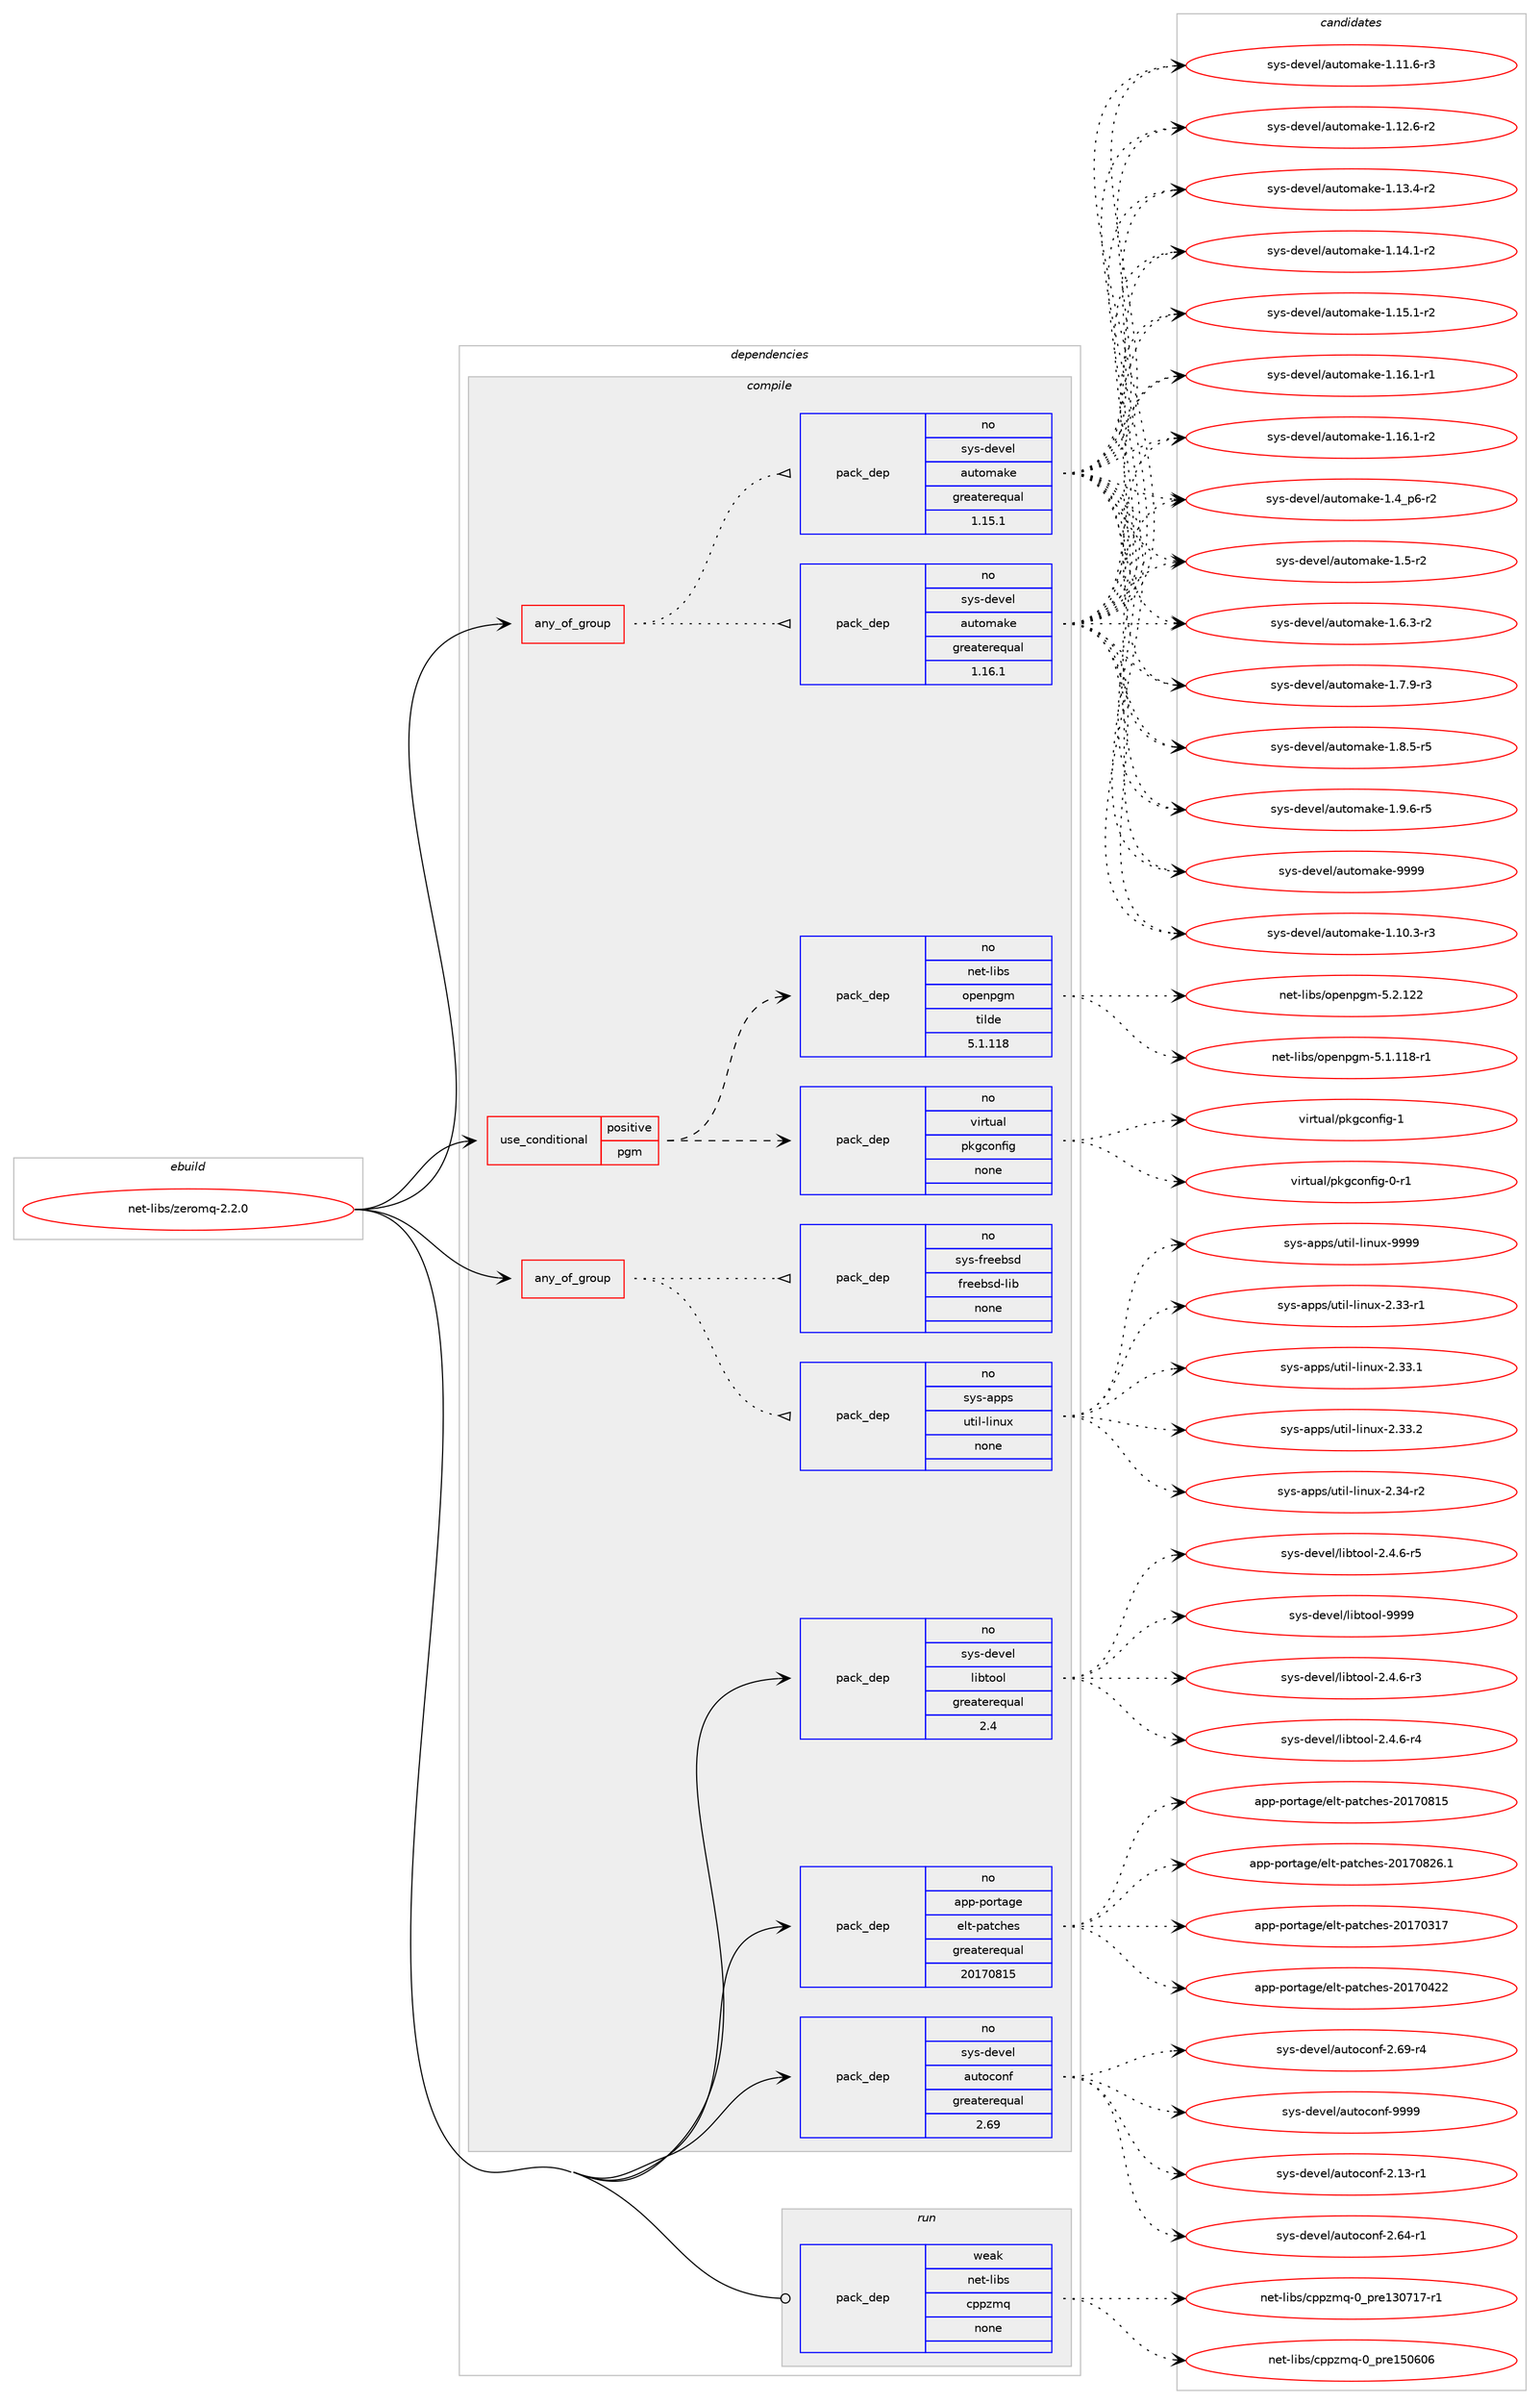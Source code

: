 digraph prolog {

# *************
# Graph options
# *************

newrank=true;
concentrate=true;
compound=true;
graph [rankdir=LR,fontname=Helvetica,fontsize=10,ranksep=1.5];#, ranksep=2.5, nodesep=0.2];
edge  [arrowhead=vee];
node  [fontname=Helvetica,fontsize=10];

# **********
# The ebuild
# **********

subgraph cluster_leftcol {
color=gray;
rank=same;
label=<<i>ebuild</i>>;
id [label="net-libs/zeromq-2.2.0", color=red, width=4, href="../net-libs/zeromq-2.2.0.svg"];
}

# ****************
# The dependencies
# ****************

subgraph cluster_midcol {
color=gray;
label=<<i>dependencies</i>>;
subgraph cluster_compile {
fillcolor="#eeeeee";
style=filled;
label=<<i>compile</i>>;
subgraph any14088 {
dependency829231 [label=<<TABLE BORDER="0" CELLBORDER="1" CELLSPACING="0" CELLPADDING="4"><TR><TD CELLPADDING="10">any_of_group</TD></TR></TABLE>>, shape=none, color=red];subgraph pack612512 {
dependency829232 [label=<<TABLE BORDER="0" CELLBORDER="1" CELLSPACING="0" CELLPADDING="4" WIDTH="220"><TR><TD ROWSPAN="6" CELLPADDING="30">pack_dep</TD></TR><TR><TD WIDTH="110">no</TD></TR><TR><TD>sys-apps</TD></TR><TR><TD>util-linux</TD></TR><TR><TD>none</TD></TR><TR><TD></TD></TR></TABLE>>, shape=none, color=blue];
}
dependency829231:e -> dependency829232:w [weight=20,style="dotted",arrowhead="oinv"];
subgraph pack612513 {
dependency829233 [label=<<TABLE BORDER="0" CELLBORDER="1" CELLSPACING="0" CELLPADDING="4" WIDTH="220"><TR><TD ROWSPAN="6" CELLPADDING="30">pack_dep</TD></TR><TR><TD WIDTH="110">no</TD></TR><TR><TD>sys-freebsd</TD></TR><TR><TD>freebsd-lib</TD></TR><TR><TD>none</TD></TR><TR><TD></TD></TR></TABLE>>, shape=none, color=blue];
}
dependency829231:e -> dependency829233:w [weight=20,style="dotted",arrowhead="oinv"];
}
id:e -> dependency829231:w [weight=20,style="solid",arrowhead="vee"];
subgraph any14089 {
dependency829234 [label=<<TABLE BORDER="0" CELLBORDER="1" CELLSPACING="0" CELLPADDING="4"><TR><TD CELLPADDING="10">any_of_group</TD></TR></TABLE>>, shape=none, color=red];subgraph pack612514 {
dependency829235 [label=<<TABLE BORDER="0" CELLBORDER="1" CELLSPACING="0" CELLPADDING="4" WIDTH="220"><TR><TD ROWSPAN="6" CELLPADDING="30">pack_dep</TD></TR><TR><TD WIDTH="110">no</TD></TR><TR><TD>sys-devel</TD></TR><TR><TD>automake</TD></TR><TR><TD>greaterequal</TD></TR><TR><TD>1.16.1</TD></TR></TABLE>>, shape=none, color=blue];
}
dependency829234:e -> dependency829235:w [weight=20,style="dotted",arrowhead="oinv"];
subgraph pack612515 {
dependency829236 [label=<<TABLE BORDER="0" CELLBORDER="1" CELLSPACING="0" CELLPADDING="4" WIDTH="220"><TR><TD ROWSPAN="6" CELLPADDING="30">pack_dep</TD></TR><TR><TD WIDTH="110">no</TD></TR><TR><TD>sys-devel</TD></TR><TR><TD>automake</TD></TR><TR><TD>greaterequal</TD></TR><TR><TD>1.15.1</TD></TR></TABLE>>, shape=none, color=blue];
}
dependency829234:e -> dependency829236:w [weight=20,style="dotted",arrowhead="oinv"];
}
id:e -> dependency829234:w [weight=20,style="solid",arrowhead="vee"];
subgraph cond202174 {
dependency829237 [label=<<TABLE BORDER="0" CELLBORDER="1" CELLSPACING="0" CELLPADDING="4"><TR><TD ROWSPAN="3" CELLPADDING="10">use_conditional</TD></TR><TR><TD>positive</TD></TR><TR><TD>pgm</TD></TR></TABLE>>, shape=none, color=red];
subgraph pack612516 {
dependency829238 [label=<<TABLE BORDER="0" CELLBORDER="1" CELLSPACING="0" CELLPADDING="4" WIDTH="220"><TR><TD ROWSPAN="6" CELLPADDING="30">pack_dep</TD></TR><TR><TD WIDTH="110">no</TD></TR><TR><TD>virtual</TD></TR><TR><TD>pkgconfig</TD></TR><TR><TD>none</TD></TR><TR><TD></TD></TR></TABLE>>, shape=none, color=blue];
}
dependency829237:e -> dependency829238:w [weight=20,style="dashed",arrowhead="vee"];
subgraph pack612517 {
dependency829239 [label=<<TABLE BORDER="0" CELLBORDER="1" CELLSPACING="0" CELLPADDING="4" WIDTH="220"><TR><TD ROWSPAN="6" CELLPADDING="30">pack_dep</TD></TR><TR><TD WIDTH="110">no</TD></TR><TR><TD>net-libs</TD></TR><TR><TD>openpgm</TD></TR><TR><TD>tilde</TD></TR><TR><TD>5.1.118</TD></TR></TABLE>>, shape=none, color=blue];
}
dependency829237:e -> dependency829239:w [weight=20,style="dashed",arrowhead="vee"];
}
id:e -> dependency829237:w [weight=20,style="solid",arrowhead="vee"];
subgraph pack612518 {
dependency829240 [label=<<TABLE BORDER="0" CELLBORDER="1" CELLSPACING="0" CELLPADDING="4" WIDTH="220"><TR><TD ROWSPAN="6" CELLPADDING="30">pack_dep</TD></TR><TR><TD WIDTH="110">no</TD></TR><TR><TD>app-portage</TD></TR><TR><TD>elt-patches</TD></TR><TR><TD>greaterequal</TD></TR><TR><TD>20170815</TD></TR></TABLE>>, shape=none, color=blue];
}
id:e -> dependency829240:w [weight=20,style="solid",arrowhead="vee"];
subgraph pack612519 {
dependency829241 [label=<<TABLE BORDER="0" CELLBORDER="1" CELLSPACING="0" CELLPADDING="4" WIDTH="220"><TR><TD ROWSPAN="6" CELLPADDING="30">pack_dep</TD></TR><TR><TD WIDTH="110">no</TD></TR><TR><TD>sys-devel</TD></TR><TR><TD>autoconf</TD></TR><TR><TD>greaterequal</TD></TR><TR><TD>2.69</TD></TR></TABLE>>, shape=none, color=blue];
}
id:e -> dependency829241:w [weight=20,style="solid",arrowhead="vee"];
subgraph pack612520 {
dependency829242 [label=<<TABLE BORDER="0" CELLBORDER="1" CELLSPACING="0" CELLPADDING="4" WIDTH="220"><TR><TD ROWSPAN="6" CELLPADDING="30">pack_dep</TD></TR><TR><TD WIDTH="110">no</TD></TR><TR><TD>sys-devel</TD></TR><TR><TD>libtool</TD></TR><TR><TD>greaterequal</TD></TR><TR><TD>2.4</TD></TR></TABLE>>, shape=none, color=blue];
}
id:e -> dependency829242:w [weight=20,style="solid",arrowhead="vee"];
}
subgraph cluster_compileandrun {
fillcolor="#eeeeee";
style=filled;
label=<<i>compile and run</i>>;
}
subgraph cluster_run {
fillcolor="#eeeeee";
style=filled;
label=<<i>run</i>>;
subgraph pack612521 {
dependency829243 [label=<<TABLE BORDER="0" CELLBORDER="1" CELLSPACING="0" CELLPADDING="4" WIDTH="220"><TR><TD ROWSPAN="6" CELLPADDING="30">pack_dep</TD></TR><TR><TD WIDTH="110">weak</TD></TR><TR><TD>net-libs</TD></TR><TR><TD>cppzmq</TD></TR><TR><TD>none</TD></TR><TR><TD></TD></TR></TABLE>>, shape=none, color=blue];
}
id:e -> dependency829243:w [weight=20,style="solid",arrowhead="odot"];
}
}

# **************
# The candidates
# **************

subgraph cluster_choices {
rank=same;
color=gray;
label=<<i>candidates</i>>;

subgraph choice612512 {
color=black;
nodesep=1;
choice1151211154597112112115471171161051084510810511011712045504651514511449 [label="sys-apps/util-linux-2.33-r1", color=red, width=4,href="../sys-apps/util-linux-2.33-r1.svg"];
choice1151211154597112112115471171161051084510810511011712045504651514649 [label="sys-apps/util-linux-2.33.1", color=red, width=4,href="../sys-apps/util-linux-2.33.1.svg"];
choice1151211154597112112115471171161051084510810511011712045504651514650 [label="sys-apps/util-linux-2.33.2", color=red, width=4,href="../sys-apps/util-linux-2.33.2.svg"];
choice1151211154597112112115471171161051084510810511011712045504651524511450 [label="sys-apps/util-linux-2.34-r2", color=red, width=4,href="../sys-apps/util-linux-2.34-r2.svg"];
choice115121115459711211211547117116105108451081051101171204557575757 [label="sys-apps/util-linux-9999", color=red, width=4,href="../sys-apps/util-linux-9999.svg"];
dependency829232:e -> choice1151211154597112112115471171161051084510810511011712045504651514511449:w [style=dotted,weight="100"];
dependency829232:e -> choice1151211154597112112115471171161051084510810511011712045504651514649:w [style=dotted,weight="100"];
dependency829232:e -> choice1151211154597112112115471171161051084510810511011712045504651514650:w [style=dotted,weight="100"];
dependency829232:e -> choice1151211154597112112115471171161051084510810511011712045504651524511450:w [style=dotted,weight="100"];
dependency829232:e -> choice115121115459711211211547117116105108451081051101171204557575757:w [style=dotted,weight="100"];
}
subgraph choice612513 {
color=black;
nodesep=1;
}
subgraph choice612514 {
color=black;
nodesep=1;
choice11512111545100101118101108479711711611110997107101454946494846514511451 [label="sys-devel/automake-1.10.3-r3", color=red, width=4,href="../sys-devel/automake-1.10.3-r3.svg"];
choice11512111545100101118101108479711711611110997107101454946494946544511451 [label="sys-devel/automake-1.11.6-r3", color=red, width=4,href="../sys-devel/automake-1.11.6-r3.svg"];
choice11512111545100101118101108479711711611110997107101454946495046544511450 [label="sys-devel/automake-1.12.6-r2", color=red, width=4,href="../sys-devel/automake-1.12.6-r2.svg"];
choice11512111545100101118101108479711711611110997107101454946495146524511450 [label="sys-devel/automake-1.13.4-r2", color=red, width=4,href="../sys-devel/automake-1.13.4-r2.svg"];
choice11512111545100101118101108479711711611110997107101454946495246494511450 [label="sys-devel/automake-1.14.1-r2", color=red, width=4,href="../sys-devel/automake-1.14.1-r2.svg"];
choice11512111545100101118101108479711711611110997107101454946495346494511450 [label="sys-devel/automake-1.15.1-r2", color=red, width=4,href="../sys-devel/automake-1.15.1-r2.svg"];
choice11512111545100101118101108479711711611110997107101454946495446494511449 [label="sys-devel/automake-1.16.1-r1", color=red, width=4,href="../sys-devel/automake-1.16.1-r1.svg"];
choice11512111545100101118101108479711711611110997107101454946495446494511450 [label="sys-devel/automake-1.16.1-r2", color=red, width=4,href="../sys-devel/automake-1.16.1-r2.svg"];
choice115121115451001011181011084797117116111109971071014549465295112544511450 [label="sys-devel/automake-1.4_p6-r2", color=red, width=4,href="../sys-devel/automake-1.4_p6-r2.svg"];
choice11512111545100101118101108479711711611110997107101454946534511450 [label="sys-devel/automake-1.5-r2", color=red, width=4,href="../sys-devel/automake-1.5-r2.svg"];
choice115121115451001011181011084797117116111109971071014549465446514511450 [label="sys-devel/automake-1.6.3-r2", color=red, width=4,href="../sys-devel/automake-1.6.3-r2.svg"];
choice115121115451001011181011084797117116111109971071014549465546574511451 [label="sys-devel/automake-1.7.9-r3", color=red, width=4,href="../sys-devel/automake-1.7.9-r3.svg"];
choice115121115451001011181011084797117116111109971071014549465646534511453 [label="sys-devel/automake-1.8.5-r5", color=red, width=4,href="../sys-devel/automake-1.8.5-r5.svg"];
choice115121115451001011181011084797117116111109971071014549465746544511453 [label="sys-devel/automake-1.9.6-r5", color=red, width=4,href="../sys-devel/automake-1.9.6-r5.svg"];
choice115121115451001011181011084797117116111109971071014557575757 [label="sys-devel/automake-9999", color=red, width=4,href="../sys-devel/automake-9999.svg"];
dependency829235:e -> choice11512111545100101118101108479711711611110997107101454946494846514511451:w [style=dotted,weight="100"];
dependency829235:e -> choice11512111545100101118101108479711711611110997107101454946494946544511451:w [style=dotted,weight="100"];
dependency829235:e -> choice11512111545100101118101108479711711611110997107101454946495046544511450:w [style=dotted,weight="100"];
dependency829235:e -> choice11512111545100101118101108479711711611110997107101454946495146524511450:w [style=dotted,weight="100"];
dependency829235:e -> choice11512111545100101118101108479711711611110997107101454946495246494511450:w [style=dotted,weight="100"];
dependency829235:e -> choice11512111545100101118101108479711711611110997107101454946495346494511450:w [style=dotted,weight="100"];
dependency829235:e -> choice11512111545100101118101108479711711611110997107101454946495446494511449:w [style=dotted,weight="100"];
dependency829235:e -> choice11512111545100101118101108479711711611110997107101454946495446494511450:w [style=dotted,weight="100"];
dependency829235:e -> choice115121115451001011181011084797117116111109971071014549465295112544511450:w [style=dotted,weight="100"];
dependency829235:e -> choice11512111545100101118101108479711711611110997107101454946534511450:w [style=dotted,weight="100"];
dependency829235:e -> choice115121115451001011181011084797117116111109971071014549465446514511450:w [style=dotted,weight="100"];
dependency829235:e -> choice115121115451001011181011084797117116111109971071014549465546574511451:w [style=dotted,weight="100"];
dependency829235:e -> choice115121115451001011181011084797117116111109971071014549465646534511453:w [style=dotted,weight="100"];
dependency829235:e -> choice115121115451001011181011084797117116111109971071014549465746544511453:w [style=dotted,weight="100"];
dependency829235:e -> choice115121115451001011181011084797117116111109971071014557575757:w [style=dotted,weight="100"];
}
subgraph choice612515 {
color=black;
nodesep=1;
choice11512111545100101118101108479711711611110997107101454946494846514511451 [label="sys-devel/automake-1.10.3-r3", color=red, width=4,href="../sys-devel/automake-1.10.3-r3.svg"];
choice11512111545100101118101108479711711611110997107101454946494946544511451 [label="sys-devel/automake-1.11.6-r3", color=red, width=4,href="../sys-devel/automake-1.11.6-r3.svg"];
choice11512111545100101118101108479711711611110997107101454946495046544511450 [label="sys-devel/automake-1.12.6-r2", color=red, width=4,href="../sys-devel/automake-1.12.6-r2.svg"];
choice11512111545100101118101108479711711611110997107101454946495146524511450 [label="sys-devel/automake-1.13.4-r2", color=red, width=4,href="../sys-devel/automake-1.13.4-r2.svg"];
choice11512111545100101118101108479711711611110997107101454946495246494511450 [label="sys-devel/automake-1.14.1-r2", color=red, width=4,href="../sys-devel/automake-1.14.1-r2.svg"];
choice11512111545100101118101108479711711611110997107101454946495346494511450 [label="sys-devel/automake-1.15.1-r2", color=red, width=4,href="../sys-devel/automake-1.15.1-r2.svg"];
choice11512111545100101118101108479711711611110997107101454946495446494511449 [label="sys-devel/automake-1.16.1-r1", color=red, width=4,href="../sys-devel/automake-1.16.1-r1.svg"];
choice11512111545100101118101108479711711611110997107101454946495446494511450 [label="sys-devel/automake-1.16.1-r2", color=red, width=4,href="../sys-devel/automake-1.16.1-r2.svg"];
choice115121115451001011181011084797117116111109971071014549465295112544511450 [label="sys-devel/automake-1.4_p6-r2", color=red, width=4,href="../sys-devel/automake-1.4_p6-r2.svg"];
choice11512111545100101118101108479711711611110997107101454946534511450 [label="sys-devel/automake-1.5-r2", color=red, width=4,href="../sys-devel/automake-1.5-r2.svg"];
choice115121115451001011181011084797117116111109971071014549465446514511450 [label="sys-devel/automake-1.6.3-r2", color=red, width=4,href="../sys-devel/automake-1.6.3-r2.svg"];
choice115121115451001011181011084797117116111109971071014549465546574511451 [label="sys-devel/automake-1.7.9-r3", color=red, width=4,href="../sys-devel/automake-1.7.9-r3.svg"];
choice115121115451001011181011084797117116111109971071014549465646534511453 [label="sys-devel/automake-1.8.5-r5", color=red, width=4,href="../sys-devel/automake-1.8.5-r5.svg"];
choice115121115451001011181011084797117116111109971071014549465746544511453 [label="sys-devel/automake-1.9.6-r5", color=red, width=4,href="../sys-devel/automake-1.9.6-r5.svg"];
choice115121115451001011181011084797117116111109971071014557575757 [label="sys-devel/automake-9999", color=red, width=4,href="../sys-devel/automake-9999.svg"];
dependency829236:e -> choice11512111545100101118101108479711711611110997107101454946494846514511451:w [style=dotted,weight="100"];
dependency829236:e -> choice11512111545100101118101108479711711611110997107101454946494946544511451:w [style=dotted,weight="100"];
dependency829236:e -> choice11512111545100101118101108479711711611110997107101454946495046544511450:w [style=dotted,weight="100"];
dependency829236:e -> choice11512111545100101118101108479711711611110997107101454946495146524511450:w [style=dotted,weight="100"];
dependency829236:e -> choice11512111545100101118101108479711711611110997107101454946495246494511450:w [style=dotted,weight="100"];
dependency829236:e -> choice11512111545100101118101108479711711611110997107101454946495346494511450:w [style=dotted,weight="100"];
dependency829236:e -> choice11512111545100101118101108479711711611110997107101454946495446494511449:w [style=dotted,weight="100"];
dependency829236:e -> choice11512111545100101118101108479711711611110997107101454946495446494511450:w [style=dotted,weight="100"];
dependency829236:e -> choice115121115451001011181011084797117116111109971071014549465295112544511450:w [style=dotted,weight="100"];
dependency829236:e -> choice11512111545100101118101108479711711611110997107101454946534511450:w [style=dotted,weight="100"];
dependency829236:e -> choice115121115451001011181011084797117116111109971071014549465446514511450:w [style=dotted,weight="100"];
dependency829236:e -> choice115121115451001011181011084797117116111109971071014549465546574511451:w [style=dotted,weight="100"];
dependency829236:e -> choice115121115451001011181011084797117116111109971071014549465646534511453:w [style=dotted,weight="100"];
dependency829236:e -> choice115121115451001011181011084797117116111109971071014549465746544511453:w [style=dotted,weight="100"];
dependency829236:e -> choice115121115451001011181011084797117116111109971071014557575757:w [style=dotted,weight="100"];
}
subgraph choice612516 {
color=black;
nodesep=1;
choice11810511411611797108471121071039911111010210510345484511449 [label="virtual/pkgconfig-0-r1", color=red, width=4,href="../virtual/pkgconfig-0-r1.svg"];
choice1181051141161179710847112107103991111101021051034549 [label="virtual/pkgconfig-1", color=red, width=4,href="../virtual/pkgconfig-1.svg"];
dependency829238:e -> choice11810511411611797108471121071039911111010210510345484511449:w [style=dotted,weight="100"];
dependency829238:e -> choice1181051141161179710847112107103991111101021051034549:w [style=dotted,weight="100"];
}
subgraph choice612517 {
color=black;
nodesep=1;
choice11010111645108105981154711111210111011210310945534649464949564511449 [label="net-libs/openpgm-5.1.118-r1", color=red, width=4,href="../net-libs/openpgm-5.1.118-r1.svg"];
choice1101011164510810598115471111121011101121031094553465046495050 [label="net-libs/openpgm-5.2.122", color=red, width=4,href="../net-libs/openpgm-5.2.122.svg"];
dependency829239:e -> choice11010111645108105981154711111210111011210310945534649464949564511449:w [style=dotted,weight="100"];
dependency829239:e -> choice1101011164510810598115471111121011101121031094553465046495050:w [style=dotted,weight="100"];
}
subgraph choice612518 {
color=black;
nodesep=1;
choice97112112451121111141169710310147101108116451129711699104101115455048495548514955 [label="app-portage/elt-patches-20170317", color=red, width=4,href="../app-portage/elt-patches-20170317.svg"];
choice97112112451121111141169710310147101108116451129711699104101115455048495548525050 [label="app-portage/elt-patches-20170422", color=red, width=4,href="../app-portage/elt-patches-20170422.svg"];
choice97112112451121111141169710310147101108116451129711699104101115455048495548564953 [label="app-portage/elt-patches-20170815", color=red, width=4,href="../app-portage/elt-patches-20170815.svg"];
choice971121124511211111411697103101471011081164511297116991041011154550484955485650544649 [label="app-portage/elt-patches-20170826.1", color=red, width=4,href="../app-portage/elt-patches-20170826.1.svg"];
dependency829240:e -> choice97112112451121111141169710310147101108116451129711699104101115455048495548514955:w [style=dotted,weight="100"];
dependency829240:e -> choice97112112451121111141169710310147101108116451129711699104101115455048495548525050:w [style=dotted,weight="100"];
dependency829240:e -> choice97112112451121111141169710310147101108116451129711699104101115455048495548564953:w [style=dotted,weight="100"];
dependency829240:e -> choice971121124511211111411697103101471011081164511297116991041011154550484955485650544649:w [style=dotted,weight="100"];
}
subgraph choice612519 {
color=black;
nodesep=1;
choice1151211154510010111810110847971171161119911111010245504649514511449 [label="sys-devel/autoconf-2.13-r1", color=red, width=4,href="../sys-devel/autoconf-2.13-r1.svg"];
choice1151211154510010111810110847971171161119911111010245504654524511449 [label="sys-devel/autoconf-2.64-r1", color=red, width=4,href="../sys-devel/autoconf-2.64-r1.svg"];
choice1151211154510010111810110847971171161119911111010245504654574511452 [label="sys-devel/autoconf-2.69-r4", color=red, width=4,href="../sys-devel/autoconf-2.69-r4.svg"];
choice115121115451001011181011084797117116111991111101024557575757 [label="sys-devel/autoconf-9999", color=red, width=4,href="../sys-devel/autoconf-9999.svg"];
dependency829241:e -> choice1151211154510010111810110847971171161119911111010245504649514511449:w [style=dotted,weight="100"];
dependency829241:e -> choice1151211154510010111810110847971171161119911111010245504654524511449:w [style=dotted,weight="100"];
dependency829241:e -> choice1151211154510010111810110847971171161119911111010245504654574511452:w [style=dotted,weight="100"];
dependency829241:e -> choice115121115451001011181011084797117116111991111101024557575757:w [style=dotted,weight="100"];
}
subgraph choice612520 {
color=black;
nodesep=1;
choice1151211154510010111810110847108105981161111111084550465246544511451 [label="sys-devel/libtool-2.4.6-r3", color=red, width=4,href="../sys-devel/libtool-2.4.6-r3.svg"];
choice1151211154510010111810110847108105981161111111084550465246544511452 [label="sys-devel/libtool-2.4.6-r4", color=red, width=4,href="../sys-devel/libtool-2.4.6-r4.svg"];
choice1151211154510010111810110847108105981161111111084550465246544511453 [label="sys-devel/libtool-2.4.6-r5", color=red, width=4,href="../sys-devel/libtool-2.4.6-r5.svg"];
choice1151211154510010111810110847108105981161111111084557575757 [label="sys-devel/libtool-9999", color=red, width=4,href="../sys-devel/libtool-9999.svg"];
dependency829242:e -> choice1151211154510010111810110847108105981161111111084550465246544511451:w [style=dotted,weight="100"];
dependency829242:e -> choice1151211154510010111810110847108105981161111111084550465246544511452:w [style=dotted,weight="100"];
dependency829242:e -> choice1151211154510010111810110847108105981161111111084550465246544511453:w [style=dotted,weight="100"];
dependency829242:e -> choice1151211154510010111810110847108105981161111111084557575757:w [style=dotted,weight="100"];
}
subgraph choice612521 {
color=black;
nodesep=1;
choice110101116451081059811547991121121221091134548951121141014951485549554511449 [label="net-libs/cppzmq-0_pre130717-r1", color=red, width=4,href="../net-libs/cppzmq-0_pre130717-r1.svg"];
choice11010111645108105981154799112112122109113454895112114101495348544854 [label="net-libs/cppzmq-0_pre150606", color=red, width=4,href="../net-libs/cppzmq-0_pre150606.svg"];
dependency829243:e -> choice110101116451081059811547991121121221091134548951121141014951485549554511449:w [style=dotted,weight="100"];
dependency829243:e -> choice11010111645108105981154799112112122109113454895112114101495348544854:w [style=dotted,weight="100"];
}
}

}

